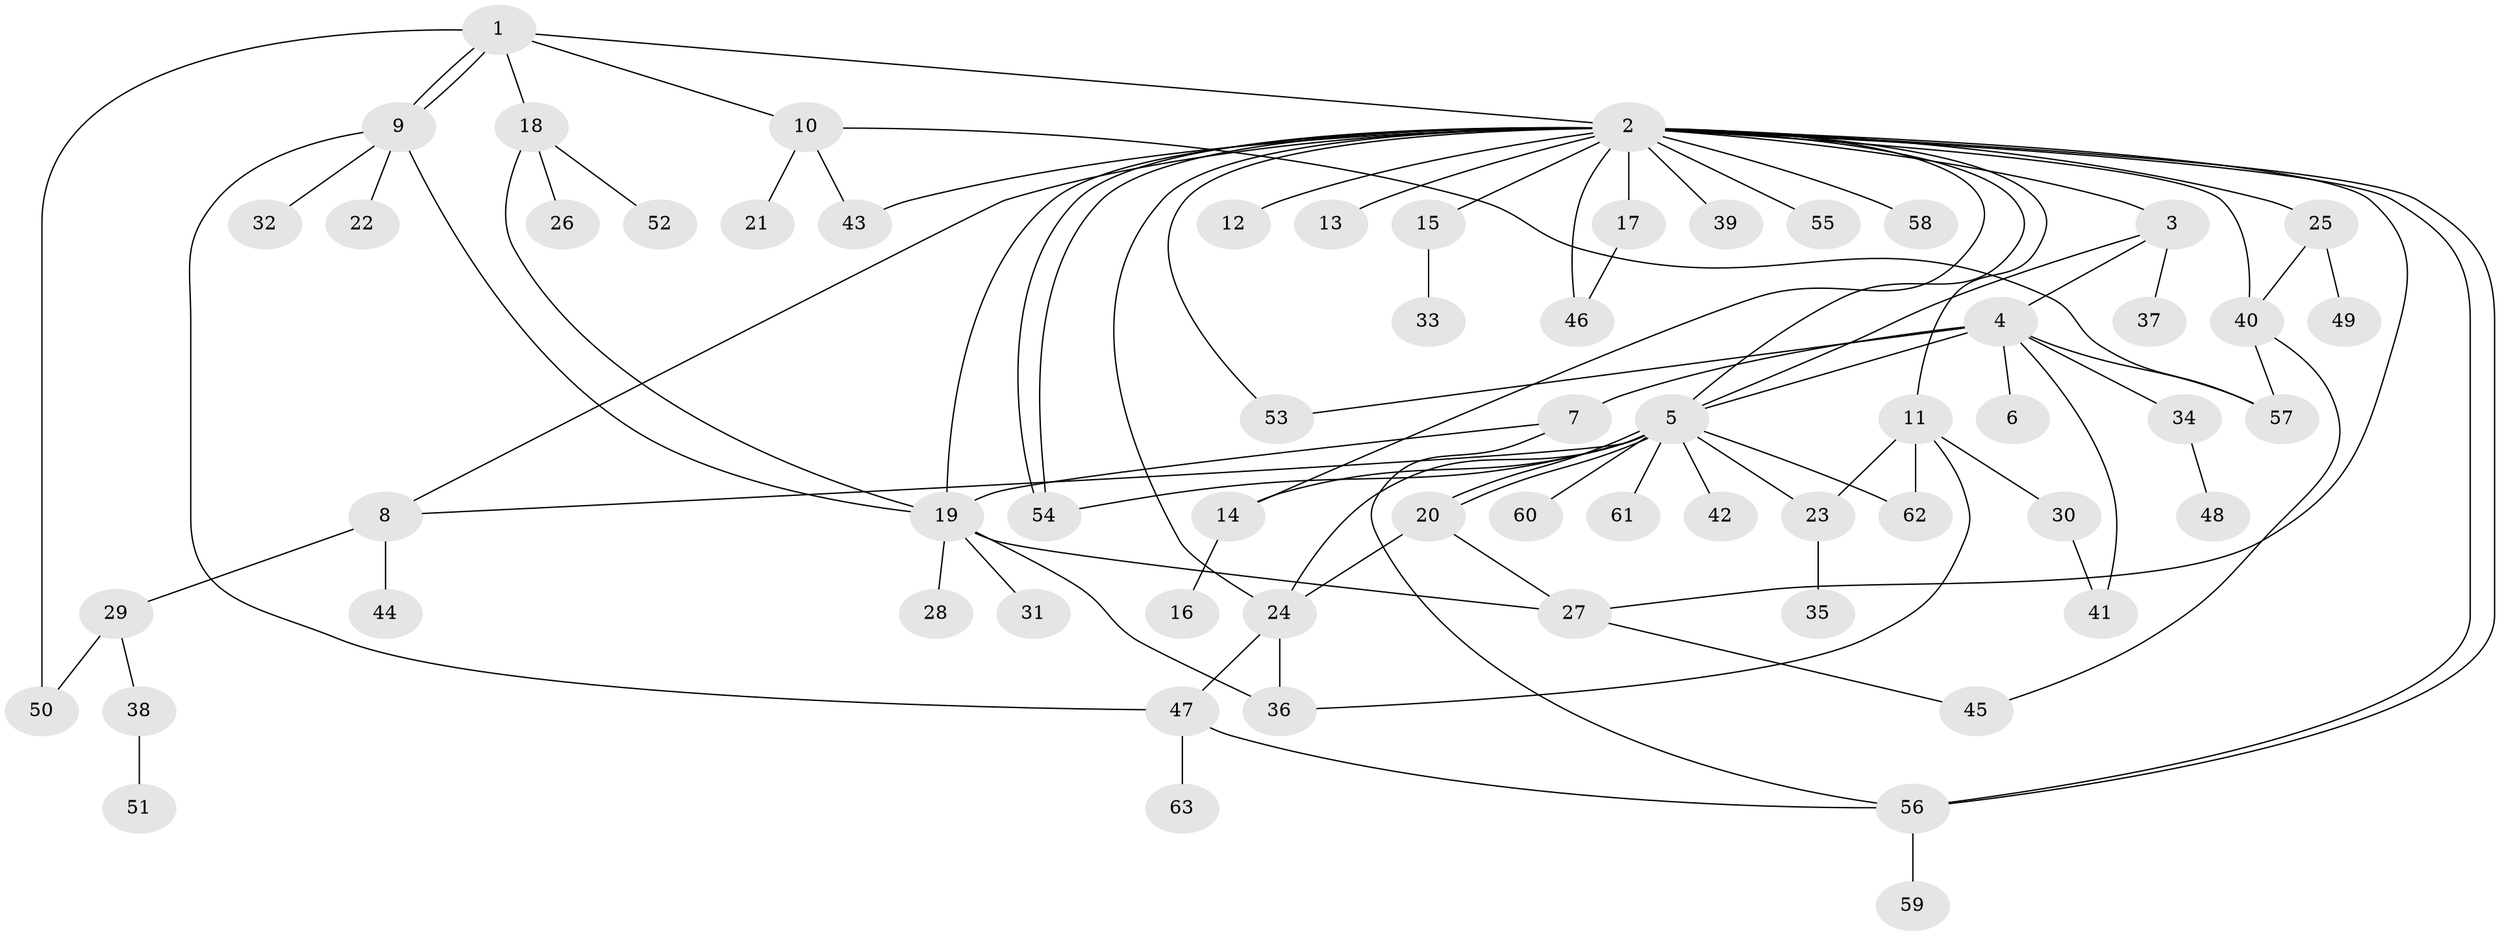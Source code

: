 // Generated by graph-tools (version 1.1) at 2025/11/02/27/25 16:11:09]
// undirected, 63 vertices, 94 edges
graph export_dot {
graph [start="1"]
  node [color=gray90,style=filled];
  1;
  2;
  3;
  4;
  5;
  6;
  7;
  8;
  9;
  10;
  11;
  12;
  13;
  14;
  15;
  16;
  17;
  18;
  19;
  20;
  21;
  22;
  23;
  24;
  25;
  26;
  27;
  28;
  29;
  30;
  31;
  32;
  33;
  34;
  35;
  36;
  37;
  38;
  39;
  40;
  41;
  42;
  43;
  44;
  45;
  46;
  47;
  48;
  49;
  50;
  51;
  52;
  53;
  54;
  55;
  56;
  57;
  58;
  59;
  60;
  61;
  62;
  63;
  1 -- 2;
  1 -- 9;
  1 -- 9;
  1 -- 10;
  1 -- 18;
  1 -- 50;
  2 -- 3;
  2 -- 5;
  2 -- 8;
  2 -- 11;
  2 -- 12;
  2 -- 13;
  2 -- 14;
  2 -- 15;
  2 -- 17;
  2 -- 19;
  2 -- 24;
  2 -- 25;
  2 -- 27;
  2 -- 39;
  2 -- 40;
  2 -- 43;
  2 -- 46;
  2 -- 53;
  2 -- 54;
  2 -- 54;
  2 -- 55;
  2 -- 56;
  2 -- 56;
  2 -- 58;
  3 -- 4;
  3 -- 5;
  3 -- 37;
  4 -- 5;
  4 -- 6;
  4 -- 7;
  4 -- 34;
  4 -- 41;
  4 -- 53;
  4 -- 57;
  5 -- 8;
  5 -- 14;
  5 -- 20;
  5 -- 20;
  5 -- 23;
  5 -- 24;
  5 -- 42;
  5 -- 54;
  5 -- 60;
  5 -- 61;
  5 -- 62;
  7 -- 19;
  7 -- 56;
  8 -- 29;
  8 -- 44;
  9 -- 19;
  9 -- 22;
  9 -- 32;
  9 -- 47;
  10 -- 21;
  10 -- 43;
  10 -- 57;
  11 -- 23;
  11 -- 30;
  11 -- 36;
  11 -- 62;
  14 -- 16;
  15 -- 33;
  17 -- 46;
  18 -- 19;
  18 -- 26;
  18 -- 52;
  19 -- 27;
  19 -- 28;
  19 -- 31;
  19 -- 36;
  20 -- 24;
  20 -- 27;
  23 -- 35;
  24 -- 36;
  24 -- 47;
  25 -- 40;
  25 -- 49;
  27 -- 45;
  29 -- 38;
  29 -- 50;
  30 -- 41;
  34 -- 48;
  38 -- 51;
  40 -- 45;
  40 -- 57;
  47 -- 56;
  47 -- 63;
  56 -- 59;
}
